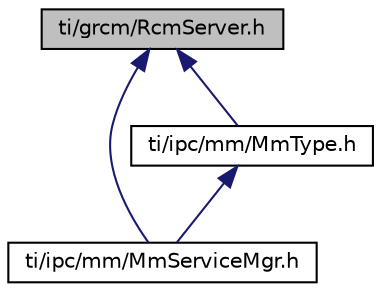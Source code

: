 digraph "ti/grcm/RcmServer.h"
{
  edge [fontname="Helvetica",fontsize="10",labelfontname="Helvetica",labelfontsize="10"];
  node [fontname="Helvetica",fontsize="10",shape=record];
  Node1 [label="ti/grcm/RcmServer.h",height=0.2,width=0.4,color="black", fillcolor="grey75", style="filled", fontcolor="black"];
  Node1 -> Node2 [dir="back",color="midnightblue",fontsize="10",style="solid",fontname="Helvetica"];
  Node2 [label="ti/ipc/mm/MmServiceMgr.h",height=0.2,width=0.4,color="black", fillcolor="white", style="filled",URL="$_mm_service_mgr_8h.html",tooltip="Multi-Media Service Manager. "];
  Node1 -> Node3 [dir="back",color="midnightblue",fontsize="10",style="solid",fontname="Helvetica"];
  Node3 [label="ti/ipc/mm/MmType.h",height=0.2,width=0.4,color="black", fillcolor="white", style="filled",URL="$_mm_type_8h.html",tooltip="Specific types to support the MmRpc and MmServiceMgr modules. "];
  Node3 -> Node2 [dir="back",color="midnightblue",fontsize="10",style="solid",fontname="Helvetica"];
}
